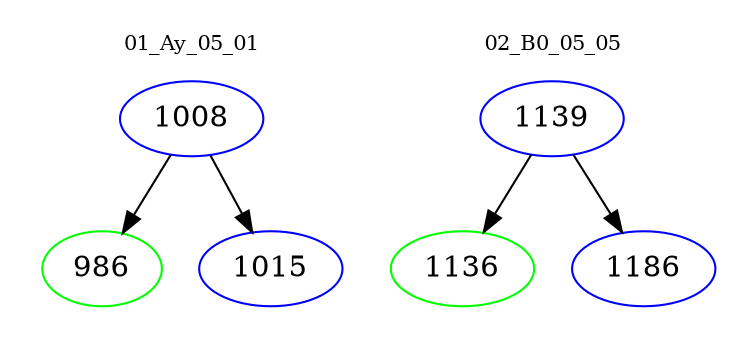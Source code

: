 digraph{
subgraph cluster_0 {
color = white
label = "01_Ay_05_01";
fontsize=10;
T0_1008 [label="1008", color="blue"]
T0_1008 -> T0_986 [color="black"]
T0_986 [label="986", color="green"]
T0_1008 -> T0_1015 [color="black"]
T0_1015 [label="1015", color="blue"]
}
subgraph cluster_1 {
color = white
label = "02_B0_05_05";
fontsize=10;
T1_1139 [label="1139", color="blue"]
T1_1139 -> T1_1136 [color="black"]
T1_1136 [label="1136", color="green"]
T1_1139 -> T1_1186 [color="black"]
T1_1186 [label="1186", color="blue"]
}
}
